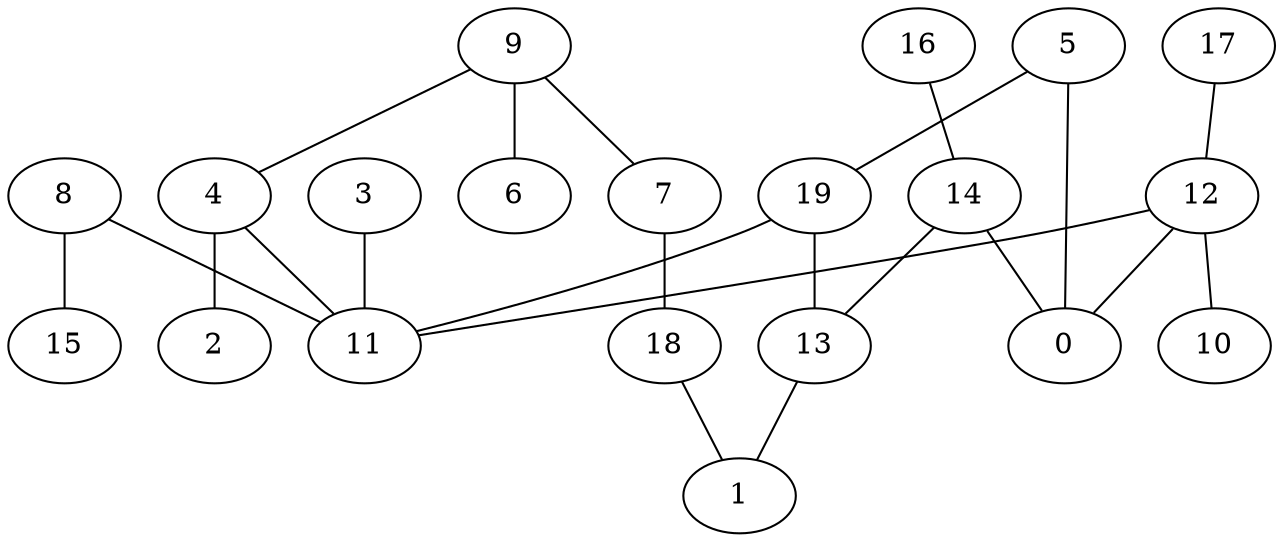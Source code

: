 digraph GG_graph {

subgraph G_graph {
edge [color = black]
"8" -> "15" [dir = none]
"8" -> "11" [dir = none]
"3" -> "11" [dir = none]
"16" -> "14" [dir = none]
"14" -> "13" [dir = none]
"14" -> "0" [dir = none]
"12" -> "10" [dir = none]
"12" -> "0" [dir = none]
"12" -> "11" [dir = none]
"4" -> "2" [dir = none]
"4" -> "11" [dir = none]
"17" -> "12" [dir = none]
"7" -> "18" [dir = none]
"19" -> "11" [dir = none]
"18" -> "1" [dir = none]
"9" -> "6" [dir = none]
"9" -> "7" [dir = none]
"9" -> "4" [dir = none]
"5" -> "0" [dir = none]
"13" -> "1" [dir = none]
"5" -> "19" [dir = none]
"19" -> "13" [dir = none]
}

}
